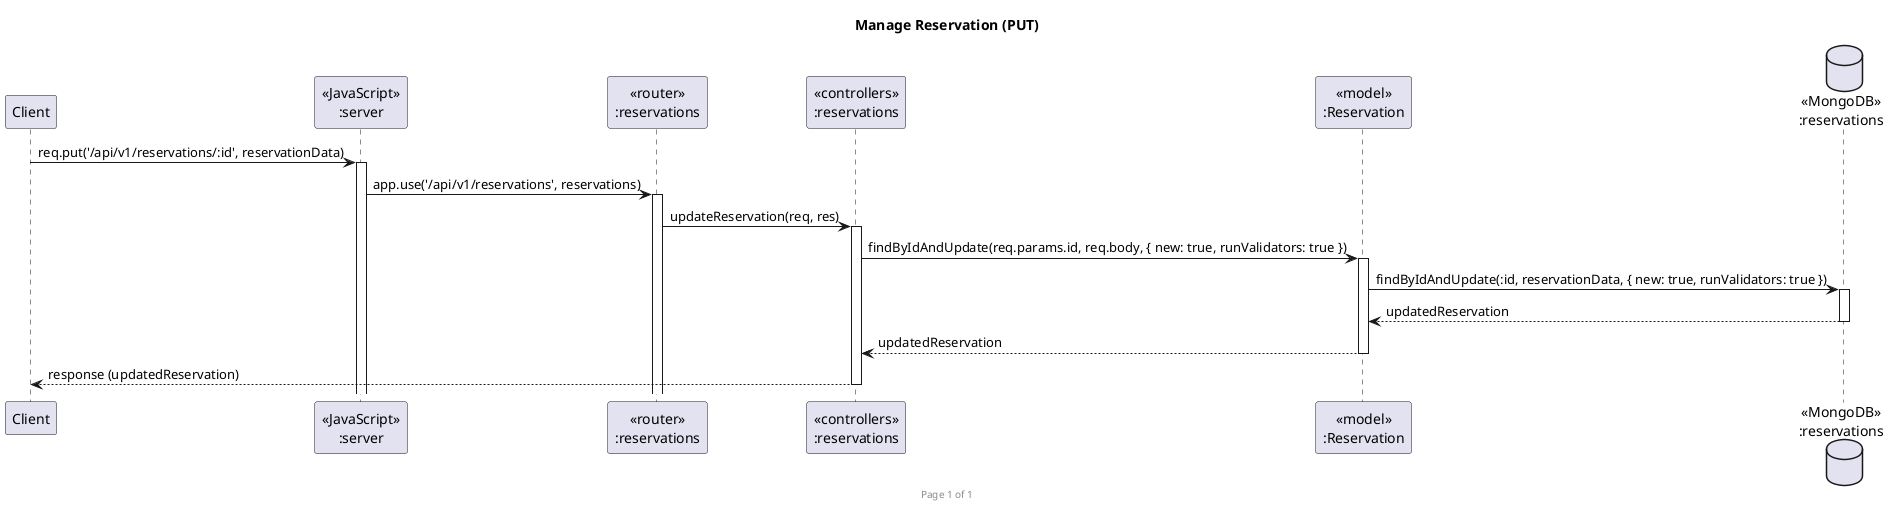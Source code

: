 @startuml Manage Reservation (PUT)

footer Page %page% of %lastpage%
title "Manage Reservation (PUT)"

participant "Client" as client
participant "<<JavaScript>>\n:server" as server
participant "<<router>>\n:reservations" as routerReservations
participant "<<controllers>>\n:reservations" as controllersReservations
participant "<<model>>\n:Reservation" as modelReservation
database "<<MongoDB>>\n:reservations" as ReservationsDatabase

client -> server ++ : req.put('/api/v1/reservations/:id', reservationData)
server -> routerReservations ++ : app.use('/api/v1/reservations', reservations)
routerReservations -> controllersReservations ++ : updateReservation(req, res)
controllersReservations -> modelReservation ++ : findByIdAndUpdate(req.params.id, req.body, { new: true, runValidators: true })
modelReservation -> ReservationsDatabase ++ : findByIdAndUpdate(:id, reservationData, { new: true, runValidators: true })
ReservationsDatabase --> modelReservation -- : updatedReservation
modelReservation --> controllersReservations -- : updatedReservation

controllersReservations --> client -- : response (updatedReservation)

@enduml
